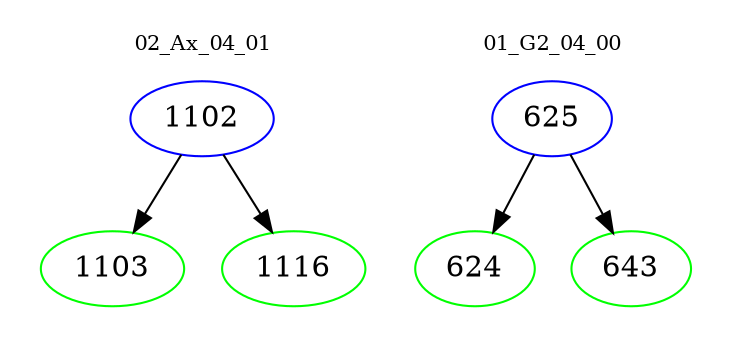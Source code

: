 digraph{
subgraph cluster_0 {
color = white
label = "02_Ax_04_01";
fontsize=10;
T0_1102 [label="1102", color="blue"]
T0_1102 -> T0_1103 [color="black"]
T0_1103 [label="1103", color="green"]
T0_1102 -> T0_1116 [color="black"]
T0_1116 [label="1116", color="green"]
}
subgraph cluster_1 {
color = white
label = "01_G2_04_00";
fontsize=10;
T1_625 [label="625", color="blue"]
T1_625 -> T1_624 [color="black"]
T1_624 [label="624", color="green"]
T1_625 -> T1_643 [color="black"]
T1_643 [label="643", color="green"]
}
}
